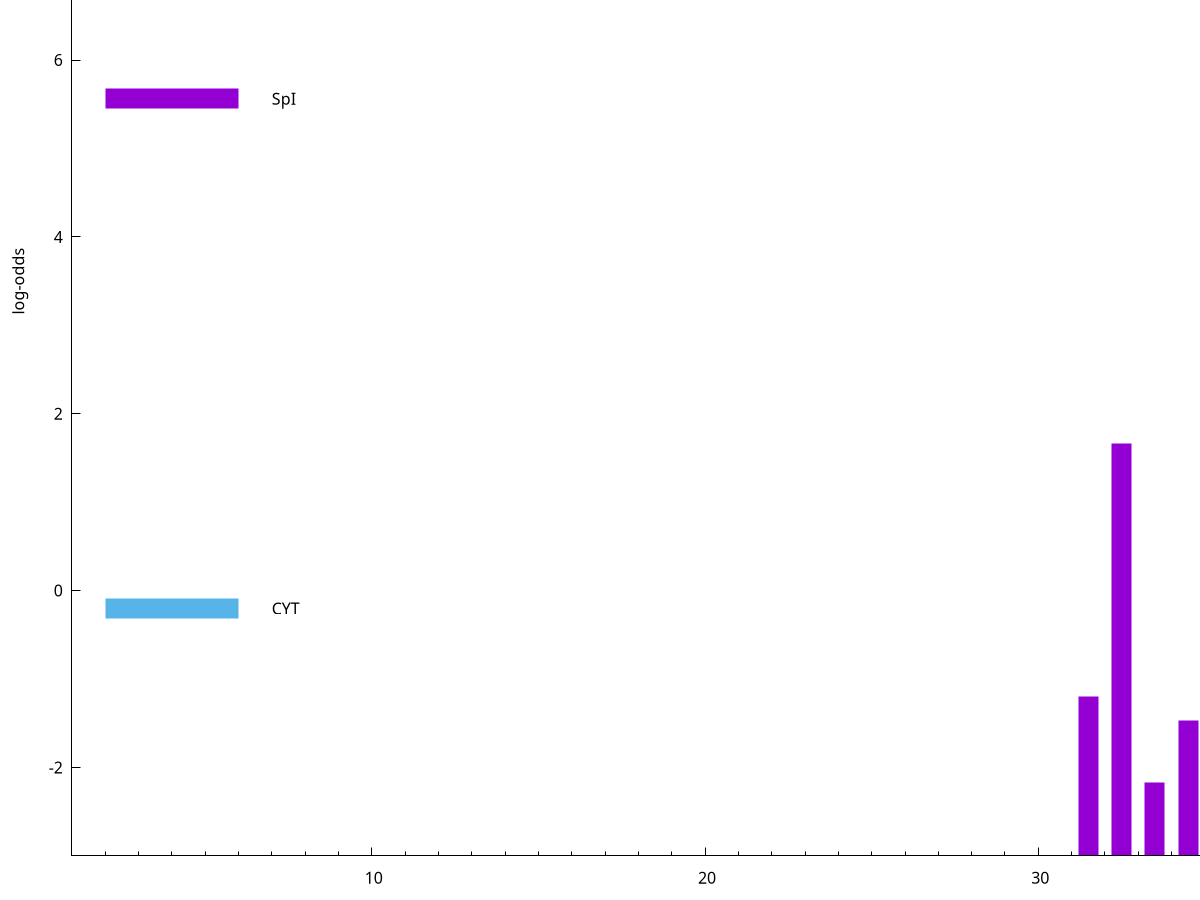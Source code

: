 set title "LipoP predictions for SRR5666395.gff"
set size 2., 1.4
set xrange [1:70] 
set mxtics 10
set yrange [-3:10]
set y2range [0:13]
set ylabel "log-odds"
set term postscript eps color solid "Helvetica" 30
set output "SRR5666395.gff9.eps"
set arrow from 2,9.22694 to 6,9.22694 nohead lt 4 lw 20
set label "TMH" at 7,9.22694
set arrow from 2,5.56122 to 6,5.56122 nohead lt 1 lw 20
set label "SpI" at 7,5.56122
set arrow from 2,-0.200913 to 6,-0.200913 nohead lt 3 lw 20
set label "CYT" at 7,-0.200913
set arrow from 2,9.22694 to 6,9.22694 nohead lt 4 lw 20
set label "TMH" at 7,9.22694
# NOTE: The scores below are the log-odds scores with the threshold
# NOTE: subtracted (a hack to make gnuplot make the histogram all
# NOTE: look nice).
plot "-" axes x1y2 title "" with impulses lt 1 lw 20
37.500000 6.780700
44.500000 6.706380
42.500000 6.410590
32.500000 4.663240
38.500000 3.970136
39.500000 3.791240
36.500000 3.307658
31.500000 1.806350
35.500000 1.756100
34.500000 1.526120
33.500000 0.824560
e
exit
